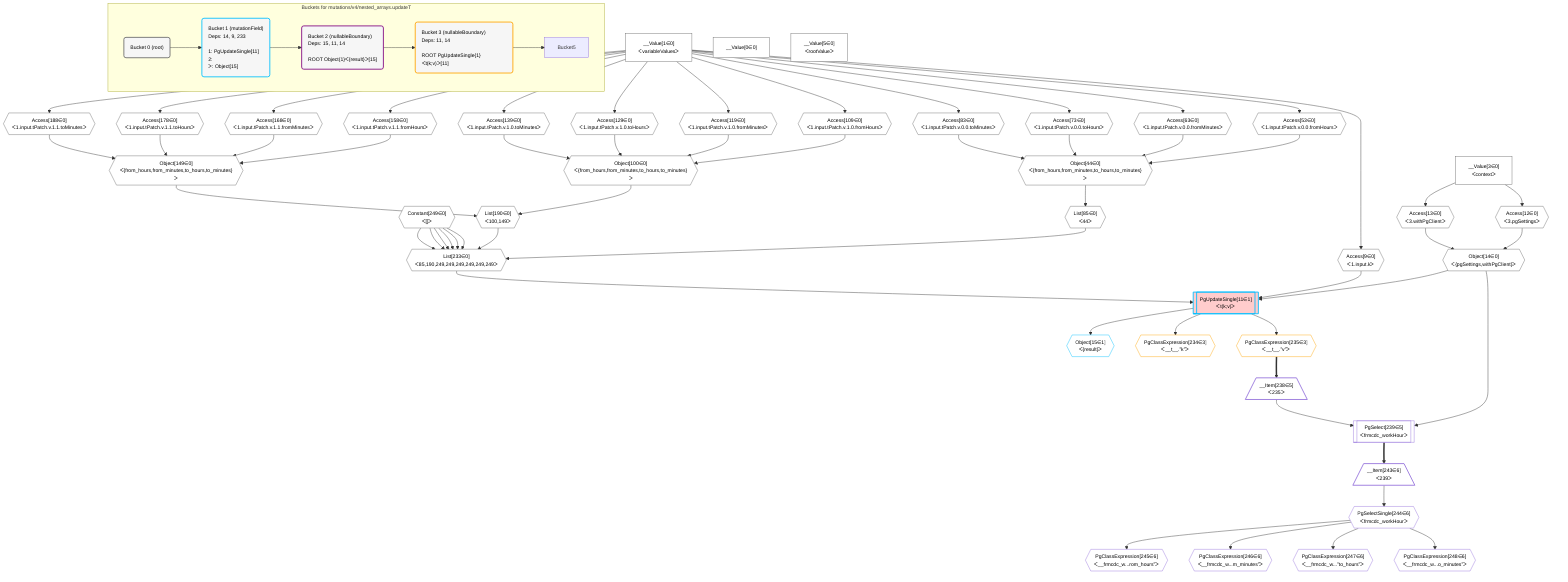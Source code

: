 %%{init: {'themeVariables': { 'fontSize': '12px'}}}%%
graph TD
    classDef path fill:#eee,stroke:#000,color:#000
    classDef plan fill:#fff,stroke-width:1px,color:#000
    classDef itemplan fill:#fff,stroke-width:2px,color:#000
    classDef unbatchedplan fill:#dff,stroke-width:1px,color:#000
    classDef sideeffectplan fill:#fcc,stroke-width:2px,color:#000
    classDef bucket fill:#f6f6f6,color:#000,stroke-width:2px,text-align:left


    %% plan dependencies
    List233{{"List[233∈0]<br />ᐸ85,190,249,249,249,249,249,249ᐳ"}}:::plan
    List85{{"List[85∈0]<br />ᐸ44ᐳ"}}:::plan
    List190{{"List[190∈0]<br />ᐸ100,149ᐳ"}}:::plan
    Constant249{{"Constant[249∈0]<br />ᐸ[]ᐳ"}}:::plan
    List85 & List190 & Constant249 & Constant249 & Constant249 & Constant249 & Constant249 & Constant249 --> List233
    Object44{{"Object[44∈0]<br />ᐸ{from_hours,from_minutes,to_hours,to_minutes}ᐳ"}}:::plan
    Access53{{"Access[53∈0]<br />ᐸ1.input.tPatch.v.0.0.fromHoursᐳ"}}:::plan
    Access63{{"Access[63∈0]<br />ᐸ1.input.tPatch.v.0.0.fromMinutesᐳ"}}:::plan
    Access73{{"Access[73∈0]<br />ᐸ1.input.tPatch.v.0.0.toHoursᐳ"}}:::plan
    Access83{{"Access[83∈0]<br />ᐸ1.input.tPatch.v.0.0.toMinutesᐳ"}}:::plan
    Access53 & Access63 & Access73 & Access83 --> Object44
    Object100{{"Object[100∈0]<br />ᐸ{from_hours,from_minutes,to_hours,to_minutes}ᐳ"}}:::plan
    Access109{{"Access[109∈0]<br />ᐸ1.input.tPatch.v.1.0.fromHoursᐳ"}}:::plan
    Access119{{"Access[119∈0]<br />ᐸ1.input.tPatch.v.1.0.fromMinutesᐳ"}}:::plan
    Access129{{"Access[129∈0]<br />ᐸ1.input.tPatch.v.1.0.toHoursᐳ"}}:::plan
    Access139{{"Access[139∈0]<br />ᐸ1.input.tPatch.v.1.0.toMinutesᐳ"}}:::plan
    Access109 & Access119 & Access129 & Access139 --> Object100
    Object149{{"Object[149∈0]<br />ᐸ{from_hours,from_minutes,to_hours,to_minutes}ᐳ"}}:::plan
    Access158{{"Access[158∈0]<br />ᐸ1.input.tPatch.v.1.1.fromHoursᐳ"}}:::plan
    Access168{{"Access[168∈0]<br />ᐸ1.input.tPatch.v.1.1.fromMinutesᐳ"}}:::plan
    Access178{{"Access[178∈0]<br />ᐸ1.input.tPatch.v.1.1.toHoursᐳ"}}:::plan
    Access188{{"Access[188∈0]<br />ᐸ1.input.tPatch.v.1.1.toMinutesᐳ"}}:::plan
    Access158 & Access168 & Access178 & Access188 --> Object149
    Object14{{"Object[14∈0]<br />ᐸ{pgSettings,withPgClient}ᐳ"}}:::plan
    Access12{{"Access[12∈0]<br />ᐸ3.pgSettingsᐳ"}}:::plan
    Access13{{"Access[13∈0]<br />ᐸ3.withPgClientᐳ"}}:::plan
    Access12 & Access13 --> Object14
    Object100 & Object149 --> List190
    Access9{{"Access[9∈0]<br />ᐸ1.input.kᐳ"}}:::plan
    __Value1["__Value[1∈0]<br />ᐸvariableValuesᐳ"]:::plan
    __Value1 --> Access9
    __Value3["__Value[3∈0]<br />ᐸcontextᐳ"]:::plan
    __Value3 --> Access12
    __Value3 --> Access13
    __Value1 --> Access53
    __Value1 --> Access63
    __Value1 --> Access73
    __Value1 --> Access83
    Object44 --> List85
    __Value1 --> Access109
    __Value1 --> Access119
    __Value1 --> Access129
    __Value1 --> Access139
    __Value1 --> Access158
    __Value1 --> Access168
    __Value1 --> Access178
    __Value1 --> Access188
    __Value0["__Value[0∈0]"]:::plan
    __Value5["__Value[5∈0]<br />ᐸrootValueᐳ"]:::plan
    PgUpdateSingle11[["PgUpdateSingle[11∈1]<br />ᐸt(k;v)ᐳ"]]:::sideeffectplan
    Object14 & Access9 & List233 --> PgUpdateSingle11
    Object15{{"Object[15∈1]<br />ᐸ{result}ᐳ"}}:::plan
    PgUpdateSingle11 --> Object15
    PgClassExpression234{{"PgClassExpression[234∈3]<br />ᐸ__t__.”k”ᐳ"}}:::plan
    PgUpdateSingle11 --> PgClassExpression234
    PgClassExpression235{{"PgClassExpression[235∈3]<br />ᐸ__t__.”v”ᐳ"}}:::plan
    PgUpdateSingle11 --> PgClassExpression235
    PgSelect239[["PgSelect[239∈5]<br />ᐸfrmcdc_workHourᐳ"]]:::plan
    __Item238[/"__Item[238∈5]<br />ᐸ235ᐳ"\]:::itemplan
    Object14 & __Item238 --> PgSelect239
    PgClassExpression235 ==> __Item238
    __Item243[/"__Item[243∈6]<br />ᐸ239ᐳ"\]:::itemplan
    PgSelect239 ==> __Item243
    PgSelectSingle244{{"PgSelectSingle[244∈6]<br />ᐸfrmcdc_workHourᐳ"}}:::plan
    __Item243 --> PgSelectSingle244
    PgClassExpression245{{"PgClassExpression[245∈6]<br />ᐸ__frmcdc_w...rom_hours”ᐳ"}}:::plan
    PgSelectSingle244 --> PgClassExpression245
    PgClassExpression246{{"PgClassExpression[246∈6]<br />ᐸ__frmcdc_w...m_minutes”ᐳ"}}:::plan
    PgSelectSingle244 --> PgClassExpression246
    PgClassExpression247{{"PgClassExpression[247∈6]<br />ᐸ__frmcdc_w...”to_hours”ᐳ"}}:::plan
    PgSelectSingle244 --> PgClassExpression247
    PgClassExpression248{{"PgClassExpression[248∈6]<br />ᐸ__frmcdc_w...o_minutes”ᐳ"}}:::plan
    PgSelectSingle244 --> PgClassExpression248

    %% define steps

    subgraph "Buckets for mutations/v4/nested_arrays.updateT"
    Bucket0("Bucket 0 (root)"):::bucket
    classDef bucket0 stroke:#696969
    class Bucket0,__Value0,__Value1,__Value3,__Value5,Access9,Access12,Access13,Object14,Object44,Access53,Access63,Access73,Access83,List85,Object100,Access109,Access119,Access129,Access139,Object149,Access158,Access168,Access178,Access188,List190,List233,Constant249 bucket0
    Bucket1("Bucket 1 (mutationField)<br />Deps: 14, 9, 233<br /><br />1: PgUpdateSingle[11]<br />2: <br />ᐳ: Object[15]"):::bucket
    classDef bucket1 stroke:#00bfff
    class Bucket1,PgUpdateSingle11,Object15 bucket1
    Bucket2("Bucket 2 (nullableBoundary)<br />Deps: 15, 11, 14<br /><br />ROOT Object{1}ᐸ{result}ᐳ[15]"):::bucket
    classDef bucket2 stroke:#7f007f
    class Bucket2 bucket2
    Bucket3("Bucket 3 (nullableBoundary)<br />Deps: 11, 14<br /><br />ROOT PgUpdateSingle{1}ᐸt(k;v)ᐳ[11]"):::bucket
    classDef bucket3 stroke:#ffa500
    class Bucket3,PgClassExpression234,PgClassExpression235 bucket3
    Bucket0 --> Bucket1
    Bucket1 --> Bucket2
    Bucket2 --> Bucket3
    Bucket3 --> Bucket5
    end